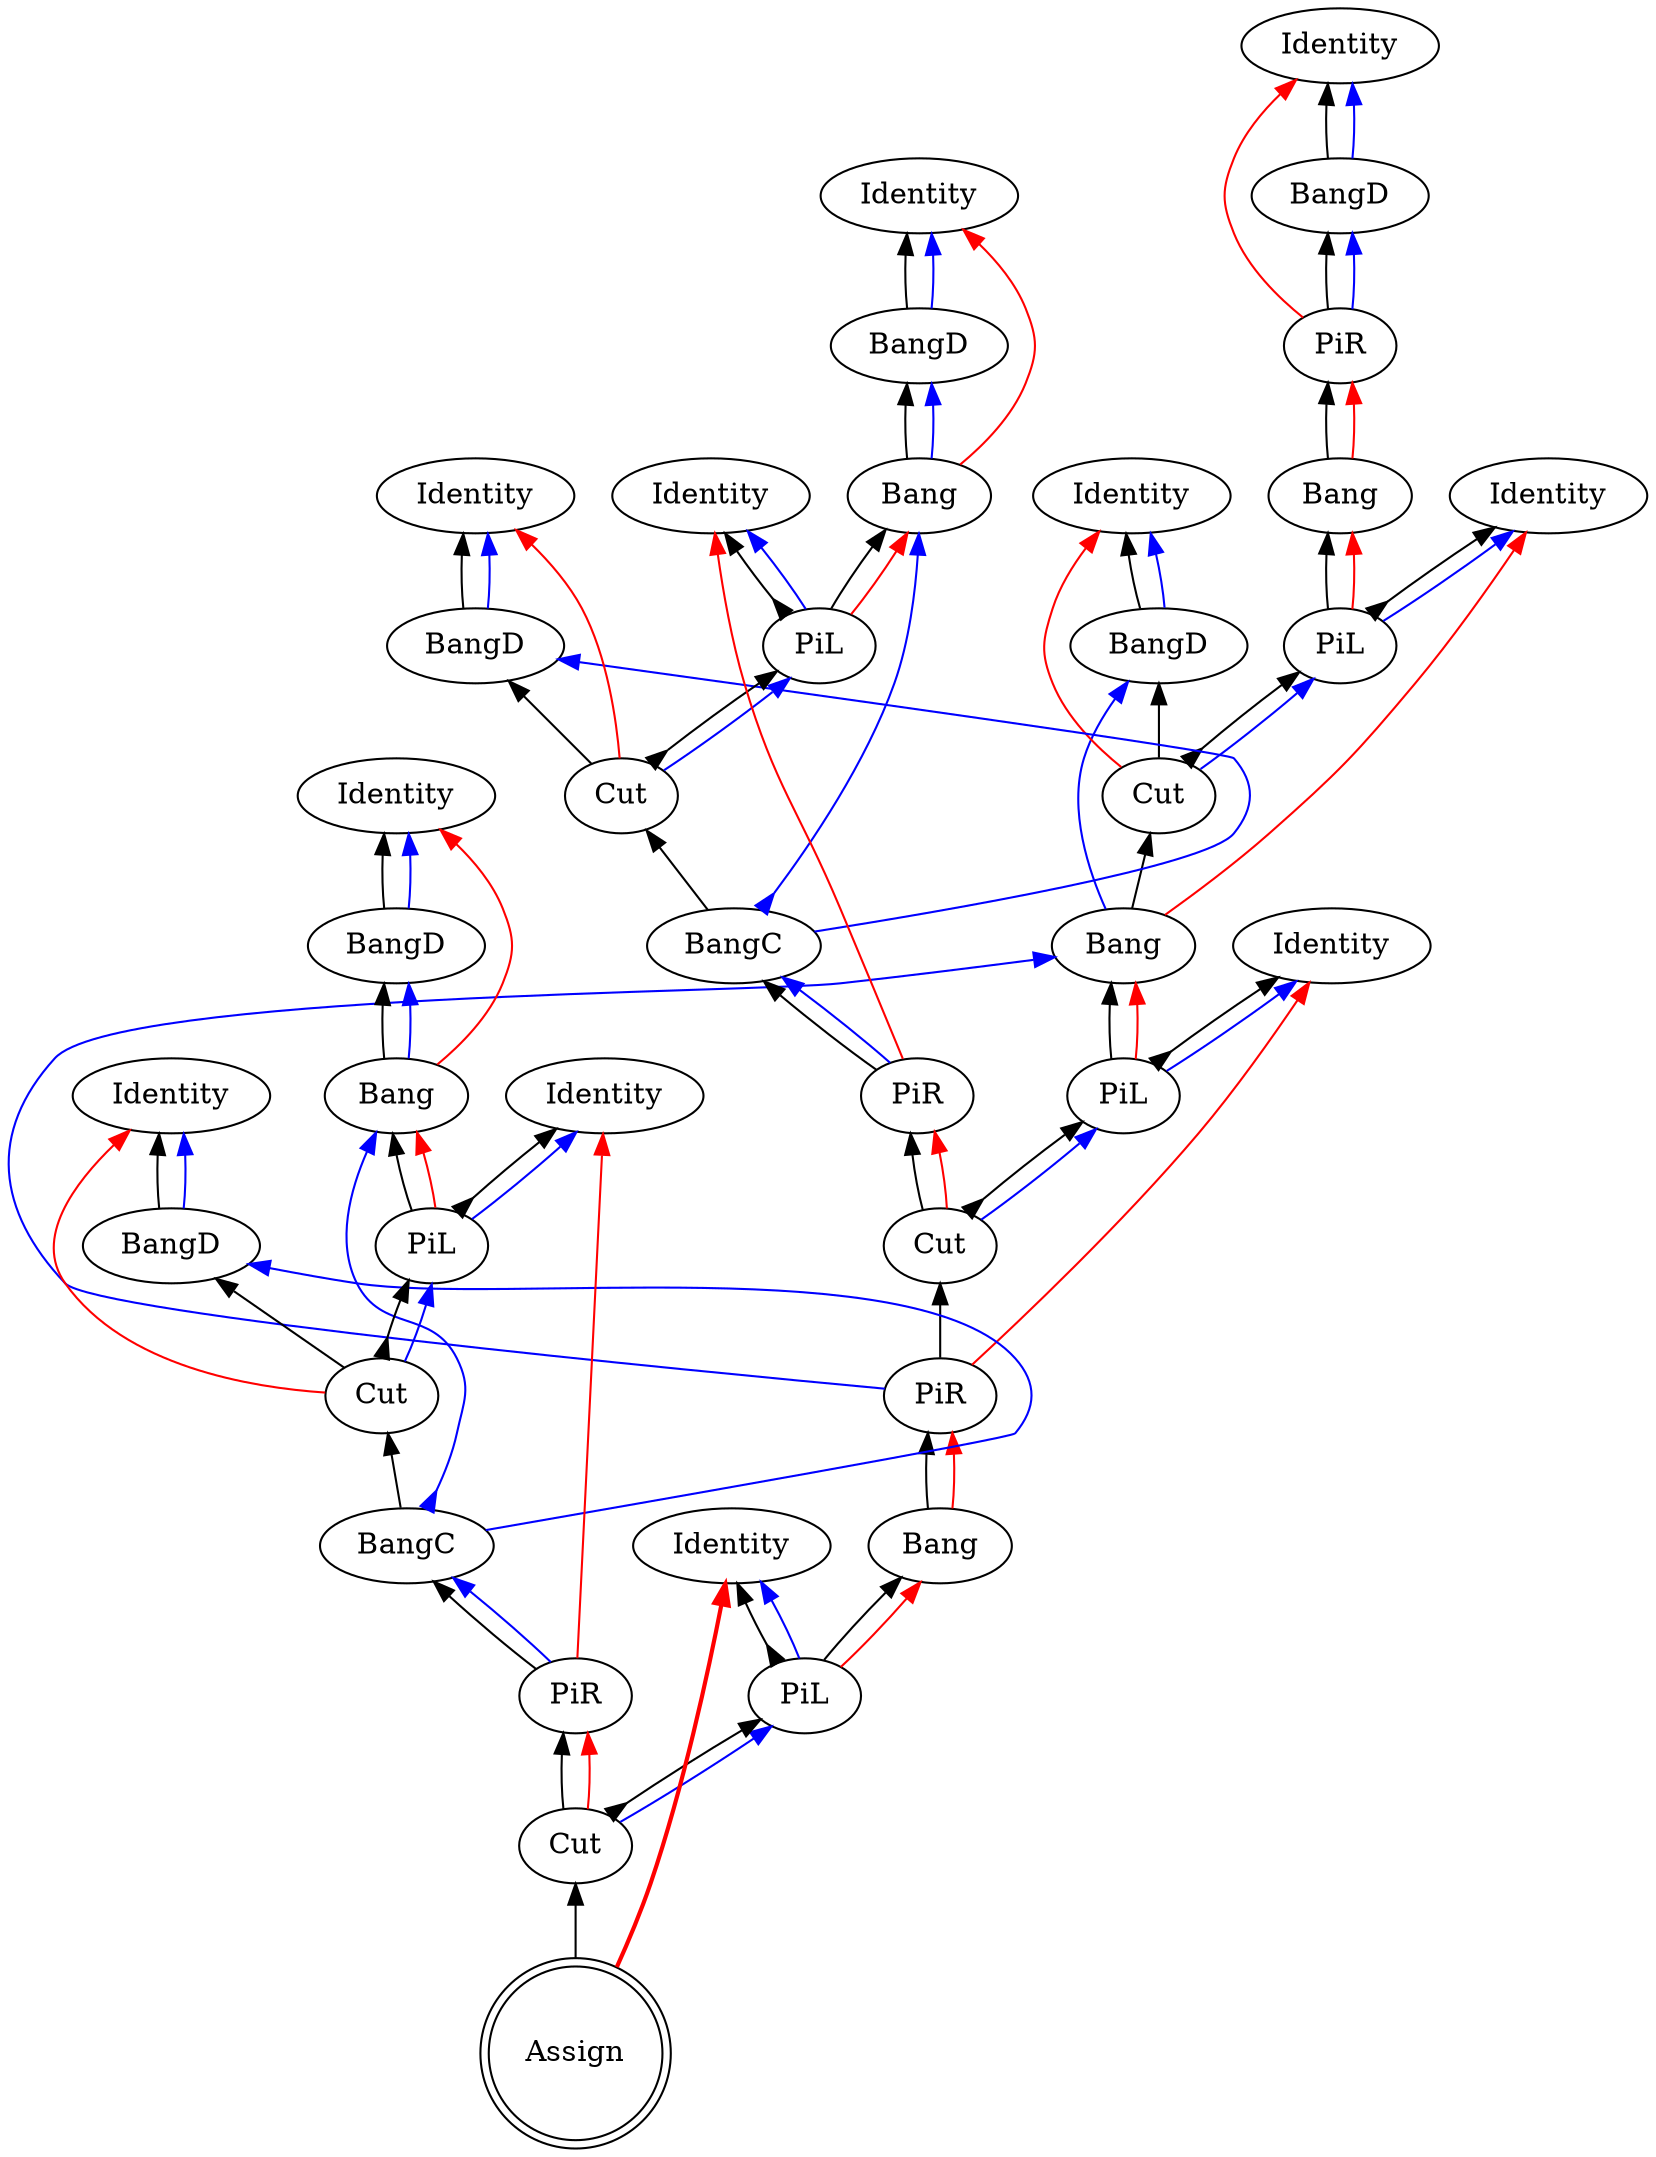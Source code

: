 digraph {
rankdir="BT"
"Identity0" [label="Identity"]
"BangD0" [label="BangD"]
"PiR0" [label="PiR"]
"Bang0" [label="Bang"]
"Identity1" [label="Identity"]
"PiL0" [label="PiL"]
"Identity2" [label="Identity"]
"BangD1" [label="BangD"]
"Cut0" [label="Cut"]
"Bang1" [label="Bang"]
"Identity3" [label="Identity"]
"PiL1" [label="PiL"]
"Identity4" [label="Identity"]
"BangD2" [label="BangD"]
"Bang2" [label="Bang"]
"Identity5" [label="Identity"]
"PiL2" [label="PiL"]
"Identity6" [label="Identity"]
"BangD3" [label="BangD"]
"Cut1" [label="Cut"]
"BangC0" [label="BangC"]
"PiR1" [label="PiR"]
"Cut2" [label="Cut"]
"PiR2" [label="PiR"]
"Bang3" [label="Bang"]
"Identity7" [label="Identity"]
"PiL3" [label="PiL"]
"Identity8" [label="Identity"]
"BangD4" [label="BangD"]
"Bang4" [label="Bang"]
"Identity9" [label="Identity"]
"PiL4" [label="PiL"]
"Identity10" [label="Identity"]
"BangD5" [label="BangD"]
"Cut3" [label="Cut"]
"BangC1" [label="BangC"]
"PiR3" [label="PiR"]
"Cut4" [label="Cut"]
"Assign0" [label="Assign",shape=doublecircle]
"Bang4" -> "BangD4"[color=black,weight=5,tooltip="bseq24",arrowhead=normal,arrowtail=none,dir=both]
"Bang3" -> "PiR2"[color=black,weight=5,tooltip="bseq32",arrowhead=normal,arrowtail=none,dir=both]
"Bang2" -> "BangD2"[color=black,weight=5,tooltip="bseq58",arrowhead=normal,arrowtail=none,dir=both]
"Bang1" -> "Cut0"[color=black,weight=5,tooltip="bseq67",arrowhead=normal,arrowtail=none,dir=both]
"Bang0" -> "PiR0"[color=black,weight=5,tooltip="bseq79",arrowhead=normal,arrowtail=none,dir=both]
"PiL4" -> "Bang4"[color=black,weight=5,tooltip="dseq20",arrowhead=normal,arrowtail=none,dir=both]
"PiL3" -> "Bang3"[color=black,weight=5,tooltip="dseq29",arrowhead=normal,arrowtail=none,dir=both]
"PiL2" -> "Bang2"[color=black,weight=5,tooltip="dseq54",arrowhead=normal,arrowtail=none,dir=both]
"PiL1" -> "Bang1"[color=black,weight=5,tooltip="dseq63",arrowhead=normal,arrowtail=none,dir=both]
"PiL0" -> "Bang0"[color=black,weight=5,tooltip="dseq76",arrowhead=normal,arrowtail=none,dir=both]
"Bang1" -> "PiR2"[color=blue,constraint=false,weight=0,tooltip="h34",arrowtail=normal,arrowhead=none,dir=both]
"BangD1" -> "Bang1"[color=blue,constraint=false,weight=0,tooltip="hf65",arrowtail=normal,arrowhead=none,dir=both]
"Identity2" -> "BangD1"[color=blue,constraint=false,weight=0,tooltip="hret73",arrowtail=normal,arrowhead=none,dir=both]
"BangD1" -> "Identity2"[color=black,weight=5,tooltip="hseq72",arrowhead=normal,arrowtail=none,dir=both]
"BangD0" -> "PiR0"[color=blue,constraint=false,weight=0,tooltip="i81",arrowtail=normal,arrowhead=none,dir=both]
"PiL4" -> "Identity9"[color=black,weight=5,tooltip="idseq21",arrowhead=normal,arrowtail=inv,dir=both]
"PiL3" -> "Identity7"[color=black,weight=5,tooltip="idseq30",arrowhead=normal,arrowtail=inv,dir=both]
"PiL2" -> "Identity5"[color=black,weight=5,tooltip="idseq55",arrowhead=normal,arrowtail=inv,dir=both]
"PiL1" -> "Identity3"[color=black,weight=5,tooltip="idseq64",arrowhead=normal,arrowtail=inv,dir=both]
"PiL0" -> "Identity1"[color=black,weight=5,tooltip="idseq77",arrowhead=normal,arrowtail=inv,dir=both]
"Identity0" -> "BangD0"[color=blue,constraint=false,weight=0,tooltip="iret84",arrowtail=normal,arrowhead=none,dir=both]
"BangD0" -> "Identity0"[color=black,weight=5,tooltip="iseq83",arrowhead=normal,arrowtail=none,dir=both]
"Identity9" -> "PiL4"[color=blue,constraint=false,weight=0,tooltip="lret19",arrowtail=normal,arrowhead=none,dir=both]
"Identity7" -> "PiL3"[color=blue,constraint=false,weight=0,tooltip="lret28",arrowtail=normal,arrowhead=none,dir=both]
"Identity5" -> "PiL2"[color=blue,constraint=false,weight=0,tooltip="lret53",arrowtail=normal,arrowhead=none,dir=both]
"Identity3" -> "PiL1"[color=blue,constraint=false,weight=0,tooltip="lret62",arrowtail=normal,arrowhead=none,dir=both]
"Identity1" -> "PiL0"[color=blue,constraint=false,weight=0,tooltip="lret75",arrowtail=normal,arrowhead=none,dir=both]
"Cut3" -> "PiL4"[color=black,weight=5,tooltip="lseq12",arrowhead=normal,arrowtail=inv,dir=both]
"Cut4" -> "PiL3"[color=black,weight=5,tooltip="lseq2",arrowhead=normal,arrowtail=inv,dir=both]
"Cut2" -> "PiL1"[color=black,weight=5,tooltip="lseq36",arrowhead=normal,arrowtail=inv,dir=both]
"Cut1" -> "PiL2"[color=black,weight=5,tooltip="lseq46",arrowhead=normal,arrowtail=inv,dir=both]
"Cut0" -> "PiL0"[color=black,weight=5,tooltip="lseq68",arrowhead=normal,arrowtail=inv,dir=both]
"PiL4" -> "Cut3"[color=blue,constraint=false,weight=0,tooltip="lval14",arrowtail=normal,arrowhead=none,dir=both]
"PiL1" -> "Cut2"[color=blue,constraint=false,weight=0,tooltip="lval38",arrowtail=normal,arrowhead=none,dir=both]
"PiL3" -> "Cut4"[color=blue,constraint=false,weight=0,tooltip="lval4",arrowtail=normal,arrowhead=none,dir=both]
"PiL2" -> "Cut1"[color=blue,constraint=false,weight=0,tooltip="lval48",arrowtail=normal,arrowhead=none,dir=both]
"PiL0" -> "Cut0"[color=blue,constraint=false,weight=0,tooltip="lval70",arrowtail=normal,arrowhead=none,dir=both]
"PiL4" -> "Bang4"[color=red,weight=2,tooltip="newrret18",arrowhead=normal,arrowtail=none,dir=both]
"PiL3" -> "Bang3"[color=red,weight=2,tooltip="newrret27",arrowhead=normal,arrowtail=none,dir=both]
"PiL2" -> "Bang2"[color=red,weight=2,tooltip="newrret52",arrowhead=normal,arrowtail=none,dir=both]
"PiL1" -> "Bang1"[color=red,weight=2,tooltip="newrret61",arrowhead=normal,arrowtail=none,dir=both]
"PiL0" -> "Bang0"[color=red,weight=2,tooltip="newrret74",arrowhead=normal,arrowtail=none,dir=both]
"Bang4" -> "Identity8"[color=red,weight=2,tooltip="newrretf23",arrowhead=normal,arrowtail=none,dir=both]
"Bang3" -> "PiR2"[color=red,weight=2,tooltip="newrretf31",arrowhead=normal,arrowtail=none,dir=both]
"Bang2" -> "Identity4"[color=red,weight=2,tooltip="newrretf57",arrowhead=normal,arrowtail=none,dir=both]
"Bang1" -> "Identity1"[color=red,weight=2,tooltip="newrretf66",arrowhead=normal,arrowtail=none,dir=both]
"Bang0" -> "PiR0"[color=red,weight=2,tooltip="newrretf78",arrowhead=normal,arrowtail=none,dir=both]
"Assign0" -> "Identity7"[color=red,weight=2,tooltip="ret1",arrowhead=normal,arrowtail=none,penwidth=2,dir=both]
"PiR2" -> "Identity3"[color=red,weight=2,tooltip="ret35",arrowhead=normal,arrowtail=none,dir=both]
"PiR1" -> "Identity5"[color=red,weight=2,tooltip="ret42",arrowhead=normal,arrowtail=none,dir=both]
"PiR3" -> "Identity9"[color=red,weight=2,tooltip="ret8",arrowhead=normal,arrowtail=none,dir=both]
"PiR0" -> "Identity0"[color=red,weight=2,tooltip="ret82",arrowhead=normal,arrowtail=none,dir=both]
"Assign0" -> "Cut4"[color=black,weight=5,tooltip="retseq0",arrowhead=normal,arrowtail=none,dir=both]
"Cut3" -> "BangD5"[color=black,weight=5,tooltip="rseq13",arrowhead=normal,arrowtail=none,dir=both]
"Cut4" -> "PiR3"[color=black,weight=5,tooltip="rseq3",arrowhead=normal,arrowtail=none,dir=both]
"Cut2" -> "PiR1"[color=black,weight=5,tooltip="rseq37",arrowhead=normal,arrowtail=none,dir=both]
"Cut1" -> "BangD3"[color=black,weight=5,tooltip="rseq47",arrowhead=normal,arrowtail=none,dir=both]
"Cut0" -> "BangD1"[color=black,weight=5,tooltip="rseq69",arrowhead=normal,arrowtail=none,dir=both]
"Cut3" -> "Identity10"[color=red,weight=2,tooltip="rval15",arrowhead=normal,arrowtail=none,dir=both]
"Cut2" -> "PiR1"[color=red,weight=2,tooltip="rval39",arrowhead=normal,arrowtail=none,dir=both]
"Cut1" -> "Identity6"[color=red,weight=2,tooltip="rval49",arrowhead=normal,arrowtail=none,dir=both]
"Cut4" -> "PiR3"[color=red,weight=2,tooltip="rval5",arrowhead=normal,arrowtail=none,dir=both]
"Cut0" -> "Identity2"[color=red,weight=2,tooltip="rval71",arrowhead=normal,arrowtail=none,dir=both]
"BangC1" -> "Cut3"[color=black,weight=5,tooltip="seq11",arrowhead=normal,arrowtail=none,dir=both]
"PiR2" -> "Cut2"[color=black,weight=5,tooltip="seq33",arrowhead=normal,arrowtail=none,dir=both]
"PiR1" -> "BangC0"[color=black,weight=5,tooltip="seq40",arrowhead=normal,arrowtail=none,dir=both]
"BangC0" -> "Cut1"[color=black,weight=5,tooltip="seq45",arrowhead=normal,arrowtail=none,dir=both]
"PiR3" -> "BangC1"[color=black,weight=5,tooltip="seq6",arrowhead=normal,arrowtail=none,dir=both]
"PiR0" -> "BangD0"[color=black,weight=5,tooltip="seq80",arrowhead=normal,arrowtail=none,dir=both]
"BangC1" -> "PiR3"[color=blue,constraint=false,weight=0,tooltip="x7",arrowtail=normal,arrowhead=none,dir=both]
"BangD5" -> "BangC1"[color=blue,constraint=false,weight=0,tooltip="xA9",arrowtail=normal,arrowhead=none,dir=both]
"Bang4" -> "BangC1"[color=blue,constraint=false,weight=0,tooltip="xB10",arrowtail=normal,arrowhead=inv,dir=both]
"BangD4" -> "Bang4"[color=blue,constraint=false,weight=0,tooltip="xBf22",arrowtail=normal,arrowhead=none,dir=both]
"Identity10" -> "BangD5"[color=blue,constraint=false,weight=0,tooltip="xret17",arrowtail=normal,arrowhead=none,dir=both]
"Identity8" -> "BangD4"[color=blue,constraint=false,weight=0,tooltip="xret26",arrowtail=normal,arrowhead=none,dir=both]
"BangD5" -> "Identity10"[color=black,weight=5,tooltip="xseq16",arrowhead=normal,arrowtail=none,dir=both]
"BangD4" -> "Identity8"[color=black,weight=5,tooltip="xseq25",arrowhead=normal,arrowtail=none,dir=both]
"BangC0" -> "PiR1"[color=blue,constraint=false,weight=0,tooltip="y41",arrowtail=normal,arrowhead=none,dir=both]
"BangD3" -> "BangC0"[color=blue,constraint=false,weight=0,tooltip="yA43",arrowtail=normal,arrowhead=none,dir=both]
"Bang2" -> "BangC0"[color=blue,constraint=false,weight=0,tooltip="yB44",arrowtail=normal,arrowhead=inv,dir=both]
"BangD2" -> "Bang2"[color=blue,constraint=false,weight=0,tooltip="yBf56",arrowtail=normal,arrowhead=none,dir=both]
"Identity6" -> "BangD3"[color=blue,constraint=false,weight=0,tooltip="yret51",arrowtail=normal,arrowhead=none,dir=both]
"Identity4" -> "BangD2"[color=blue,constraint=false,weight=0,tooltip="yret60",arrowtail=normal,arrowhead=none,dir=both]
"BangD3" -> "Identity6"[color=black,weight=5,tooltip="yseq50",arrowhead=normal,arrowtail=none,dir=both]
"BangD2" -> "Identity4"[color=black,weight=5,tooltip="yseq59",arrowhead=normal,arrowtail=none,dir=both]
}
